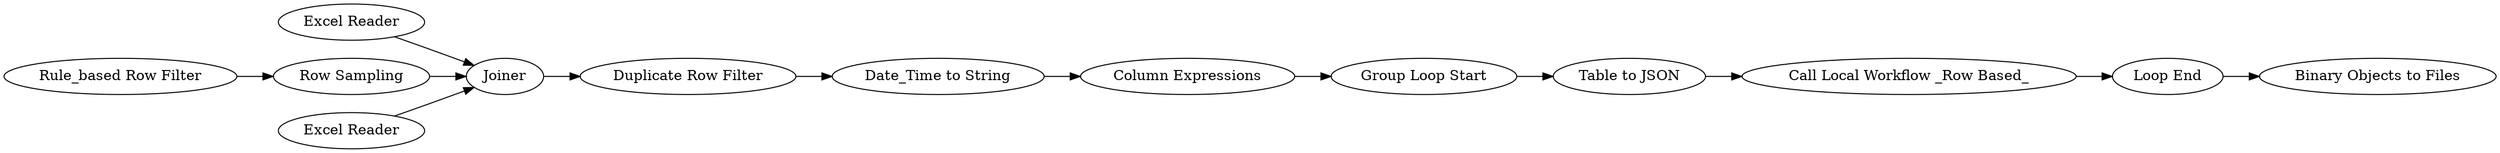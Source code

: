 digraph {
	"-745945897087523715_165" [label="Excel Reader"]
	"-745945897087523715_166" [label="Group Loop Start"]
	"-745945897087523715_173" [label="Loop End"]
	"8321822904106683272_10" [label="Row Sampling"]
	"-745945897087523715_174" [label="Binary Objects to Files"]
	"8321822904106683272_163" [label="Column Expressions"]
	"-745945897087523715_164" [label="Excel Reader"]
	"-745945897087523715_171" [label="Call Local Workflow _Row Based_"]
	"8321822904106683272_17" [label="Date_Time to String"]
	"8321822904106683272_14" [label=Joiner]
	"8321822904106683272_13" [label="Duplicate Row Filter"]
	"-745945897087523715_172" [label="Table to JSON"]
	"8321822904106683272_162" [label="Rule_based Row Filter"]
	"8321822904106683272_10" -> "8321822904106683272_14"
	"-745945897087523715_171" -> "-745945897087523715_173"
	"-745945897087523715_172" -> "-745945897087523715_171"
	"8321822904106683272_163" -> "-745945897087523715_166"
	"8321822904106683272_13" -> "8321822904106683272_17"
	"-745945897087523715_166" -> "-745945897087523715_172"
	"8321822904106683272_162" -> "8321822904106683272_10"
	"-745945897087523715_164" -> "8321822904106683272_14"
	"-745945897087523715_173" -> "-745945897087523715_174"
	"8321822904106683272_14" -> "8321822904106683272_13"
	"8321822904106683272_17" -> "8321822904106683272_163"
	"-745945897087523715_165" -> "8321822904106683272_14"
	rankdir=LR
}
